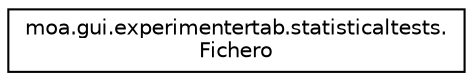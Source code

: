 digraph "Graphical Class Hierarchy"
{
 // LATEX_PDF_SIZE
  edge [fontname="Helvetica",fontsize="10",labelfontname="Helvetica",labelfontsize="10"];
  node [fontname="Helvetica",fontsize="10",shape=record];
  rankdir="LR";
  Node0 [label="moa.gui.experimentertab.statisticaltests.\lFichero",height=0.2,width=0.4,color="black", fillcolor="white", style="filled",URL="$classmoa_1_1gui_1_1experimentertab_1_1statisticaltests_1_1_fichero.html",tooltip=" "];
}
